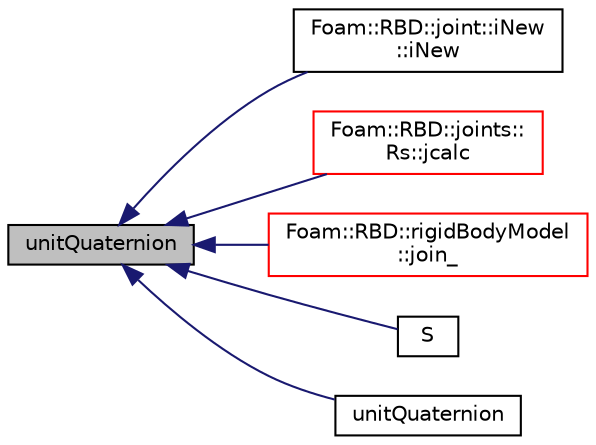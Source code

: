 digraph "unitQuaternion"
{
  bgcolor="transparent";
  edge [fontname="Helvetica",fontsize="10",labelfontname="Helvetica",labelfontsize="10"];
  node [fontname="Helvetica",fontsize="10",shape=record];
  rankdir="LR";
  Node1 [label="unitQuaternion",height=0.2,width=0.4,color="black", fillcolor="grey75", style="filled", fontcolor="black"];
  Node1 -> Node2 [dir="back",color="midnightblue",fontsize="10",style="solid",fontname="Helvetica"];
  Node2 [label="Foam::RBD::joint::iNew\l::iNew",height=0.2,width=0.4,color="black",URL="$a01078.html#a61955e2a18bf73b73abb256d14ca101a"];
  Node1 -> Node3 [dir="back",color="midnightblue",fontsize="10",style="solid",fontname="Helvetica"];
  Node3 [label="Foam::RBD::joints::\lRs::jcalc",height=0.2,width=0.4,color="red",URL="$a02278.html#a0f30a9a9c09b33bd32b1bb61ab5a132a",tooltip="Update the model state for this joint. "];
  Node1 -> Node4 [dir="back",color="midnightblue",fontsize="10",style="solid",fontname="Helvetica"];
  Node4 [label="Foam::RBD::rigidBodyModel\l::join_",height=0.2,width=0.4,color="red",URL="$a02255.html#ab5cc3084af83721de12efcfb5457972b",tooltip="Join the given body to the parent with ID parentID via the given. "];
  Node1 -> Node5 [dir="back",color="midnightblue",fontsize="10",style="solid",fontname="Helvetica"];
  Node5 [label="S",height=0.2,width=0.4,color="black",URL="$a01243.html#a06b53de3ddf955097e5c222ab5bc84e6",tooltip="Return the joint motion sub-space. "];
  Node1 -> Node6 [dir="back",color="midnightblue",fontsize="10",style="solid",fontname="Helvetica"];
  Node6 [label="unitQuaternion",height=0.2,width=0.4,color="black",URL="$a01243.html#a578b742e9a3b3fa6fb98feec7b847a16",tooltip="Return the unit quaternion for this joint. "];
}
